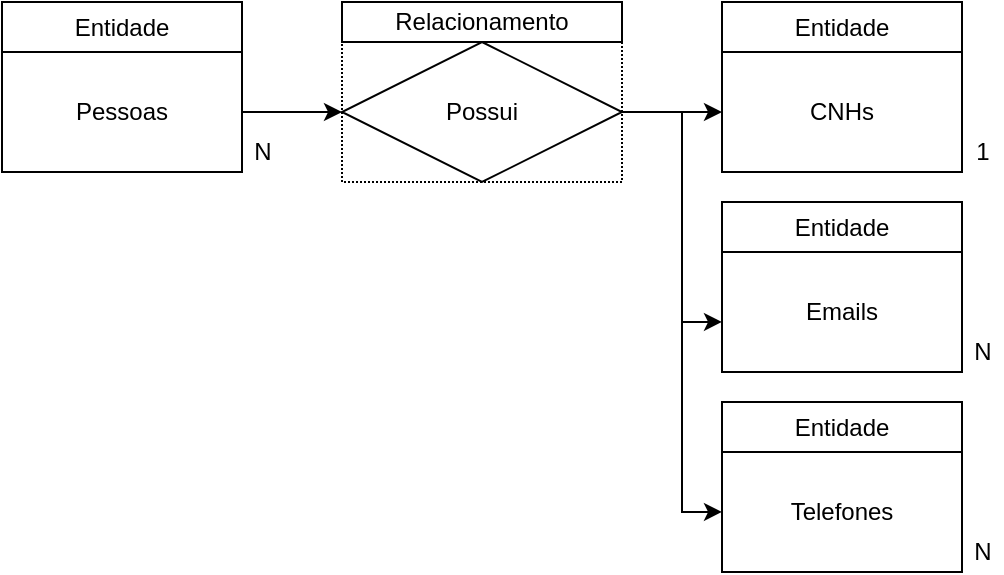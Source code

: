 <mxfile version="14.1.8" type="device"><diagram id="UzwfcoGWtlk6J4LMGT1N" name="Page-1"><mxGraphModel dx="857" dy="498" grid="1" gridSize="10" guides="1" tooltips="1" connect="1" arrows="1" fold="1" page="1" pageScale="1" pageWidth="827" pageHeight="1169" math="0" shadow="0"><root><mxCell id="0"/><mxCell id="1" parent="0"/><mxCell id="B7ip59DOkVlVwJYfJz16-75" value="" style="whiteSpace=wrap;html=1;dashed=1;dashPattern=1 1;" parent="1" vertex="1"><mxGeometry x="170" y="20" width="140" height="70" as="geometry"/></mxCell><mxCell id="B7ip59DOkVlVwJYfJz16-11" style="edgeStyle=orthogonalEdgeStyle;rounded=0;orthogonalLoop=1;jettySize=auto;html=1;" parent="1" source="B7ip59DOkVlVwJYfJz16-12" target="B7ip59DOkVlVwJYfJz16-15" edge="1"><mxGeometry relative="1" as="geometry"/></mxCell><mxCell id="B7ip59DOkVlVwJYfJz16-12" value="Pessoas" style="whiteSpace=wrap;html=1;" parent="1" vertex="1"><mxGeometry y="25" width="120" height="60" as="geometry"/></mxCell><mxCell id="B7ip59DOkVlVwJYfJz16-14" value="CNHs" style="whiteSpace=wrap;html=1;" parent="1" vertex="1"><mxGeometry x="360" y="25" width="120" height="60" as="geometry"/></mxCell><mxCell id="r_DNCuTOb3RcJ7qRedjI-7" value="" style="edgeStyle=orthogonalEdgeStyle;rounded=0;orthogonalLoop=1;jettySize=auto;html=1;entryX=0;entryY=0.5;entryDx=0;entryDy=0;" edge="1" parent="1" source="B7ip59DOkVlVwJYfJz16-15" target="B7ip59DOkVlVwJYfJz16-14"><mxGeometry relative="1" as="geometry"><Array as="points"/></mxGeometry></mxCell><mxCell id="B7ip59DOkVlVwJYfJz16-15" value="Possui" style="rhombus;whiteSpace=wrap;html=1;" parent="1" vertex="1"><mxGeometry x="170" y="20" width="140" height="70" as="geometry"/></mxCell><mxCell id="B7ip59DOkVlVwJYfJz16-18" value="1" style="text;html=1;align=center;verticalAlign=middle;resizable=0;points=[];autosize=1;" parent="1" vertex="1"><mxGeometry x="480" y="65" width="20" height="20" as="geometry"/></mxCell><mxCell id="B7ip59DOkVlVwJYfJz16-19" value="N" style="text;html=1;align=center;verticalAlign=middle;resizable=0;points=[];autosize=1;" parent="1" vertex="1"><mxGeometry x="120" y="65" width="20" height="20" as="geometry"/></mxCell><mxCell id="B7ip59DOkVlVwJYfJz16-72" value="Entidade" style="whiteSpace=wrap;html=1;" parent="1" vertex="1"><mxGeometry width="120" height="25" as="geometry"/></mxCell><mxCell id="B7ip59DOkVlVwJYfJz16-73" value="Entidade" style="whiteSpace=wrap;html=1;" parent="1" vertex="1"><mxGeometry x="360" width="120" height="25" as="geometry"/></mxCell><mxCell id="B7ip59DOkVlVwJYfJz16-74" value="Relacionamento" style="whiteSpace=wrap;html=1;" parent="1" vertex="1"><mxGeometry x="170" width="140" height="20" as="geometry"/></mxCell><mxCell id="r_DNCuTOb3RcJ7qRedjI-1" value="Emails" style="whiteSpace=wrap;html=1;" vertex="1" parent="1"><mxGeometry x="360" y="125" width="120" height="60" as="geometry"/></mxCell><mxCell id="r_DNCuTOb3RcJ7qRedjI-2" value="N" style="text;html=1;align=center;verticalAlign=middle;resizable=0;points=[];autosize=1;" vertex="1" parent="1"><mxGeometry x="480" y="165" width="20" height="20" as="geometry"/></mxCell><mxCell id="r_DNCuTOb3RcJ7qRedjI-3" value="Entidade" style="whiteSpace=wrap;html=1;" vertex="1" parent="1"><mxGeometry x="360" y="100" width="120" height="25" as="geometry"/></mxCell><mxCell id="r_DNCuTOb3RcJ7qRedjI-4" value="Telefones" style="whiteSpace=wrap;html=1;" vertex="1" parent="1"><mxGeometry x="360" y="225" width="120" height="60" as="geometry"/></mxCell><mxCell id="r_DNCuTOb3RcJ7qRedjI-5" value="N" style="text;html=1;align=center;verticalAlign=middle;resizable=0;points=[];autosize=1;" vertex="1" parent="1"><mxGeometry x="480" y="265" width="20" height="20" as="geometry"/></mxCell><mxCell id="r_DNCuTOb3RcJ7qRedjI-6" value="Entidade" style="whiteSpace=wrap;html=1;" vertex="1" parent="1"><mxGeometry x="360" y="200" width="120" height="25" as="geometry"/></mxCell><mxCell id="r_DNCuTOb3RcJ7qRedjI-8" value="" style="edgeStyle=orthogonalEdgeStyle;rounded=0;orthogonalLoop=1;jettySize=auto;html=1;exitX=1;exitY=0.5;exitDx=0;exitDy=0;entryX=0;entryY=0.583;entryDx=0;entryDy=0;entryPerimeter=0;" edge="1" parent="1" source="B7ip59DOkVlVwJYfJz16-15" target="r_DNCuTOb3RcJ7qRedjI-1"><mxGeometry relative="1" as="geometry"><mxPoint x="320" y="65" as="sourcePoint"/><mxPoint x="362" y="147" as="targetPoint"/><Array as="points"><mxPoint x="340" y="55"/><mxPoint x="340" y="160"/></Array></mxGeometry></mxCell><mxCell id="r_DNCuTOb3RcJ7qRedjI-9" value="" style="edgeStyle=orthogonalEdgeStyle;rounded=0;orthogonalLoop=1;jettySize=auto;html=1;entryX=0;entryY=0.583;entryDx=0;entryDy=0;entryPerimeter=0;" edge="1" parent="1"><mxGeometry relative="1" as="geometry"><mxPoint x="340" y="150" as="sourcePoint"/><mxPoint x="360" y="254.98" as="targetPoint"/><Array as="points"><mxPoint x="340" y="150"/><mxPoint x="340" y="255"/></Array></mxGeometry></mxCell></root></mxGraphModel></diagram></mxfile>
